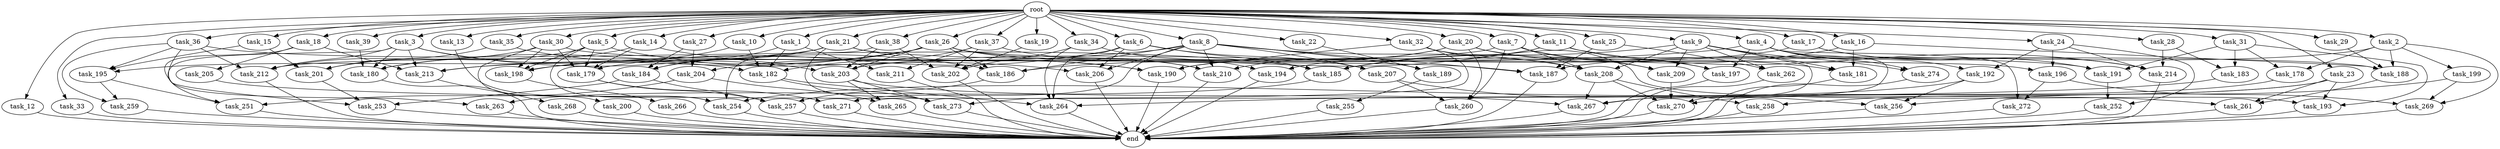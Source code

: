 digraph G {
  task_12 [size="2.048000"];
  task_199 [size="1099511627.776000"];
  task_36 [size="2.048000"];
  task_253 [size="1889785610.240000"];
  task_19 [size="2.048000"];
  task_196 [size="1168231104.512000"];
  root [size="0.000000"];
  task_10 [size="2.048000"];
  task_18 [size="2.048000"];
  task_189 [size="1941325217.792000"];
  task_183 [size="343597383.680000"];
  task_4 [size="2.048000"];
  task_259 [size="1460288880.640000"];
  task_268 [size="841813590.016000"];
  task_260 [size="1752346656.768000"];
  task_33 [size="2.048000"];
  task_273 [size="2783138807.808000"];
  task_257 [size="1202590842.880000"];
  task_205 [size="841813590.016000"];
  task_15 [size="2.048000"];
  task_5 [size="2.048000"];
  end [size="0.000000"];
  task_264 [size="2920577761.280000"];
  task_206 [size="2216203124.736000"];
  task_14 [size="2.048000"];
  task_256 [size="412316860.416000"];
  task_21 [size="2.048000"];
  task_38 [size="2.048000"];
  task_252 [size="1941325217.792000"];
  task_16 [size="2.048000"];
  task_270 [size="2370821947.392000"];
  task_7 [size="2.048000"];
  task_24 [size="2.048000"];
  task_27 [size="2.048000"];
  task_271 [size="1254130450.432000"];
  task_254 [size="3607772528.640000"];
  task_203 [size="3092376453.120000"];
  task_211 [size="1374389534.720000"];
  task_26 [size="2.048000"];
  task_198 [size="3813930958.848000"];
  task_274 [size="309237645.312000"];
  task_209 [size="1838246002.688000"];
  task_272 [size="1254130450.432000"];
  task_30 [size="2.048000"];
  task_39 [size="2.048000"];
  task_213 [size="1700807049.216000"];
  task_200 [size="1717986918.400000"];
  task_214 [size="2027224563.712000"];
  task_197 [size="1425929142.272000"];
  task_179 [size="3934190043.136000"];
  task_255 [size="274877906.944000"];
  task_192 [size="1254130450.432000"];
  task_204 [size="498216206.336000"];
  task_201 [size="2783138807.808000"];
  task_17 [size="2.048000"];
  task_31 [size="2.048000"];
  task_258 [size="1941325217.792000"];
  task_193 [size="2216203124.736000"];
  task_194 [size="1529008357.376000"];
  task_2 [size="2.048000"];
  task_207 [size="1374389534.720000"];
  task_23 [size="2.048000"];
  task_3 [size="2.048000"];
  task_265 [size="1992864825.344000"];
  task_266 [size="1391569403.904000"];
  task_181 [size="1271310319.616000"];
  task_262 [size="584115552.256000"];
  task_184 [size="1236950581.248000"];
  task_22 [size="2.048000"];
  task_191 [size="2422361554.944000"];
  task_212 [size="3676492005.376000"];
  task_261 [size="2920577761.280000"];
  task_25 [size="2.048000"];
  task_267 [size="2783138807.808000"];
  task_28 [size="2.048000"];
  task_182 [size="1803886264.320000"];
  task_35 [size="2.048000"];
  task_190 [size="2851858284.544000"];
  task_6 [size="2.048000"];
  task_32 [size="2.048000"];
  task_188 [size="2078764171.264000"];
  task_20 [size="2.048000"];
  task_251 [size="1168231104.512000"];
  task_9 [size="2.048000"];
  task_37 [size="2.048000"];
  task_180 [size="3521873182.720000"];
  task_1 [size="2.048000"];
  task_195 [size="2010044694.528000"];
  task_185 [size="1546188226.560000"];
  task_186 [size="2233382993.920000"];
  task_34 [size="2.048000"];
  task_187 [size="3058016714.752000"];
  task_263 [size="1271310319.616000"];
  task_202 [size="2834678415.360000"];
  task_29 [size="2.048000"];
  task_8 [size="2.048000"];
  task_178 [size="1374389534.720000"];
  task_13 [size="2.048000"];
  task_269 [size="2267742732.288000"];
  task_208 [size="2937757630.464000"];
  task_11 [size="2.048000"];
  task_210 [size="2645699854.336000"];

  task_12 -> end [size="1.000000"];
  task_199 -> task_256 [size="33554432.000000"];
  task_199 -> task_269 [size="33554432.000000"];
  task_36 -> task_263 [size="411041792.000000"];
  task_36 -> task_195 [size="411041792.000000"];
  task_36 -> task_185 [size="411041792.000000"];
  task_36 -> task_212 [size="411041792.000000"];
  task_36 -> task_259 [size="411041792.000000"];
  task_253 -> end [size="1.000000"];
  task_19 -> task_202 [size="33554432.000000"];
  task_196 -> task_269 [size="536870912.000000"];
  task_196 -> task_272 [size="536870912.000000"];
  root -> task_12 [size="1.000000"];
  root -> task_35 [size="1.000000"];
  root -> task_14 [size="1.000000"];
  root -> task_36 [size="1.000000"];
  root -> task_37 [size="1.000000"];
  root -> task_6 [size="1.000000"];
  root -> task_32 [size="1.000000"];
  root -> task_38 [size="1.000000"];
  root -> task_19 [size="1.000000"];
  root -> task_13 [size="1.000000"];
  root -> task_20 [size="1.000000"];
  root -> task_16 [size="1.000000"];
  root -> task_9 [size="1.000000"];
  root -> task_31 [size="1.000000"];
  root -> task_10 [size="1.000000"];
  root -> task_1 [size="1.000000"];
  root -> task_18 [size="1.000000"];
  root -> task_5 [size="1.000000"];
  root -> task_2 [size="1.000000"];
  root -> task_4 [size="1.000000"];
  root -> task_27 [size="1.000000"];
  root -> task_11 [size="1.000000"];
  root -> task_23 [size="1.000000"];
  root -> task_3 [size="1.000000"];
  root -> task_26 [size="1.000000"];
  root -> task_7 [size="1.000000"];
  root -> task_34 [size="1.000000"];
  root -> task_17 [size="1.000000"];
  root -> task_33 [size="1.000000"];
  root -> task_15 [size="1.000000"];
  root -> task_22 [size="1.000000"];
  root -> task_29 [size="1.000000"];
  root -> task_8 [size="1.000000"];
  root -> task_30 [size="1.000000"];
  root -> task_39 [size="1.000000"];
  root -> task_25 [size="1.000000"];
  root -> task_24 [size="1.000000"];
  root -> task_21 [size="1.000000"];
  root -> task_28 [size="1.000000"];
  task_10 -> task_182 [size="75497472.000000"];
  task_10 -> task_198 [size="75497472.000000"];
  task_18 -> task_205 [size="411041792.000000"];
  task_18 -> task_213 [size="411041792.000000"];
  task_18 -> task_253 [size="411041792.000000"];
  task_189 -> task_255 [size="134217728.000000"];
  task_183 -> task_264 [size="679477248.000000"];
  task_4 -> task_197 [size="75497472.000000"];
  task_4 -> task_267 [size="75497472.000000"];
  task_4 -> task_213 [size="75497472.000000"];
  task_4 -> task_192 [size="75497472.000000"];
  task_4 -> task_274 [size="75497472.000000"];
  task_4 -> task_272 [size="75497472.000000"];
  task_259 -> end [size="1.000000"];
  task_268 -> end [size="1.000000"];
  task_260 -> end [size="1.000000"];
  task_33 -> end [size="1.000000"];
  task_273 -> end [size="1.000000"];
  task_257 -> end [size="1.000000"];
  task_205 -> task_261 [size="679477248.000000"];
  task_15 -> task_201 [size="536870912.000000"];
  task_15 -> task_195 [size="536870912.000000"];
  task_5 -> task_201 [size="411041792.000000"];
  task_5 -> task_206 [size="411041792.000000"];
  task_5 -> task_198 [size="411041792.000000"];
  task_5 -> task_179 [size="411041792.000000"];
  task_5 -> task_254 [size="411041792.000000"];
  task_264 -> end [size="1.000000"];
  task_206 -> end [size="1.000000"];
  task_14 -> task_180 [size="536870912.000000"];
  task_14 -> task_190 [size="536870912.000000"];
  task_14 -> task_179 [size="536870912.000000"];
  task_256 -> end [size="1.000000"];
  task_21 -> task_190 [size="33554432.000000"];
  task_21 -> task_184 [size="33554432.000000"];
  task_21 -> task_196 [size="33554432.000000"];
  task_21 -> task_195 [size="33554432.000000"];
  task_21 -> task_273 [size="33554432.000000"];
  task_38 -> task_202 [size="679477248.000000"];
  task_38 -> task_203 [size="679477248.000000"];
  task_38 -> task_254 [size="679477248.000000"];
  task_252 -> end [size="1.000000"];
  task_16 -> task_181 [size="134217728.000000"];
  task_16 -> task_185 [size="134217728.000000"];
  task_16 -> task_188 [size="134217728.000000"];
  task_270 -> end [size="1.000000"];
  task_7 -> task_197 [size="411041792.000000"];
  task_7 -> task_208 [size="411041792.000000"];
  task_7 -> task_209 [size="411041792.000000"];
  task_7 -> task_212 [size="411041792.000000"];
  task_7 -> task_260 [size="411041792.000000"];
  task_24 -> task_214 [size="536870912.000000"];
  task_24 -> task_252 [size="536870912.000000"];
  task_24 -> task_196 [size="536870912.000000"];
  task_24 -> task_192 [size="536870912.000000"];
  task_27 -> task_184 [size="33554432.000000"];
  task_27 -> task_204 [size="33554432.000000"];
  task_271 -> end [size="1.000000"];
  task_254 -> end [size="1.000000"];
  task_203 -> task_265 [size="838860800.000000"];
  task_203 -> task_273 [size="838860800.000000"];
  task_203 -> task_267 [size="838860800.000000"];
  task_211 -> end [size="1.000000"];
  task_26 -> task_180 [size="209715200.000000"];
  task_26 -> task_203 [size="209715200.000000"];
  task_26 -> task_186 [size="209715200.000000"];
  task_26 -> task_187 [size="209715200.000000"];
  task_26 -> task_213 [size="209715200.000000"];
  task_26 -> task_188 [size="209715200.000000"];
  task_26 -> task_204 [size="209715200.000000"];
  task_26 -> task_210 [size="209715200.000000"];
  task_198 -> task_266 [size="679477248.000000"];
  task_274 -> end [size="1.000000"];
  task_209 -> task_270 [size="134217728.000000"];
  task_272 -> end [size="1.000000"];
  task_30 -> task_179 [size="838860800.000000"];
  task_30 -> task_198 [size="838860800.000000"];
  task_30 -> task_191 [size="838860800.000000"];
  task_30 -> task_200 [size="838860800.000000"];
  task_30 -> task_212 [size="838860800.000000"];
  task_39 -> task_180 [size="838860800.000000"];
  task_213 -> task_268 [size="411041792.000000"];
  task_200 -> end [size="1.000000"];
  task_214 -> end [size="1.000000"];
  task_197 -> end [size="1.000000"];
  task_179 -> task_271 [size="75497472.000000"];
  task_179 -> task_257 [size="75497472.000000"];
  task_255 -> end [size="1.000000"];
  task_192 -> task_256 [size="134217728.000000"];
  task_192 -> task_254 [size="134217728.000000"];
  task_204 -> task_265 [size="134217728.000000"];
  task_204 -> task_251 [size="134217728.000000"];
  task_201 -> task_253 [size="209715200.000000"];
  task_17 -> task_214 [size="209715200.000000"];
  task_17 -> task_203 [size="209715200.000000"];
  task_17 -> task_191 [size="209715200.000000"];
  task_31 -> task_183 [size="134217728.000000"];
  task_31 -> task_178 [size="134217728.000000"];
  task_31 -> task_191 [size="134217728.000000"];
  task_31 -> task_193 [size="134217728.000000"];
  task_258 -> end [size="1.000000"];
  task_193 -> end [size="1.000000"];
  task_194 -> end [size="1.000000"];
  task_2 -> task_187 [size="536870912.000000"];
  task_2 -> task_269 [size="536870912.000000"];
  task_2 -> task_178 [size="536870912.000000"];
  task_2 -> task_199 [size="536870912.000000"];
  task_2 -> task_188 [size="536870912.000000"];
  task_207 -> task_256 [size="33554432.000000"];
  task_207 -> task_260 [size="33554432.000000"];
  task_23 -> task_258 [size="536870912.000000"];
  task_23 -> task_261 [size="536870912.000000"];
  task_23 -> task_270 [size="536870912.000000"];
  task_23 -> task_193 [size="536870912.000000"];
  task_3 -> task_182 [size="134217728.000000"];
  task_3 -> task_251 [size="134217728.000000"];
  task_3 -> task_186 [size="134217728.000000"];
  task_3 -> task_212 [size="134217728.000000"];
  task_3 -> task_180 [size="134217728.000000"];
  task_3 -> task_213 [size="134217728.000000"];
  task_265 -> end [size="1.000000"];
  task_266 -> end [size="1.000000"];
  task_181 -> end [size="1.000000"];
  task_262 -> end [size="1.000000"];
  task_184 -> task_257 [size="301989888.000000"];
  task_184 -> task_253 [size="301989888.000000"];
  task_22 -> task_189 [size="411041792.000000"];
  task_191 -> task_252 [size="411041792.000000"];
  task_212 -> end [size="1.000000"];
  task_261 -> end [size="1.000000"];
  task_25 -> task_187 [size="209715200.000000"];
  task_25 -> task_262 [size="209715200.000000"];
  task_267 -> end [size="1.000000"];
  task_28 -> task_183 [size="33554432.000000"];
  task_28 -> task_214 [size="33554432.000000"];
  task_182 -> task_273 [size="75497472.000000"];
  task_182 -> task_264 [size="75497472.000000"];
  task_35 -> task_201 [size="411041792.000000"];
  task_35 -> task_203 [size="411041792.000000"];
  task_190 -> end [size="1.000000"];
  task_6 -> task_206 [size="134217728.000000"];
  task_6 -> task_207 [size="134217728.000000"];
  task_6 -> task_179 [size="134217728.000000"];
  task_6 -> task_185 [size="134217728.000000"];
  task_6 -> task_264 [size="134217728.000000"];
  task_32 -> task_190 [size="411041792.000000"];
  task_32 -> task_273 [size="411041792.000000"];
  task_32 -> task_208 [size="411041792.000000"];
  task_32 -> task_193 [size="411041792.000000"];
  task_188 -> task_261 [size="209715200.000000"];
  task_20 -> task_190 [size="411041792.000000"];
  task_20 -> task_210 [size="411041792.000000"];
  task_20 -> task_260 [size="411041792.000000"];
  task_20 -> task_181 [size="411041792.000000"];
  task_20 -> task_209 [size="411041792.000000"];
  task_251 -> end [size="1.000000"];
  task_9 -> task_262 [size="75497472.000000"];
  task_9 -> task_185 [size="75497472.000000"];
  task_9 -> task_208 [size="75497472.000000"];
  task_9 -> task_270 [size="75497472.000000"];
  task_9 -> task_274 [size="75497472.000000"];
  task_9 -> task_209 [size="75497472.000000"];
  task_9 -> task_181 [size="75497472.000000"];
  task_37 -> task_182 [size="134217728.000000"];
  task_37 -> task_202 [size="134217728.000000"];
  task_37 -> task_211 [size="134217728.000000"];
  task_37 -> task_210 [size="134217728.000000"];
  task_180 -> end [size="1.000000"];
  task_1 -> task_182 [size="536870912.000000"];
  task_1 -> task_184 [size="536870912.000000"];
  task_1 -> task_211 [size="536870912.000000"];
  task_195 -> task_251 [size="301989888.000000"];
  task_195 -> task_259 [size="301989888.000000"];
  task_185 -> task_263 [size="209715200.000000"];
  task_186 -> task_257 [size="209715200.000000"];
  task_34 -> task_202 [size="536870912.000000"];
  task_34 -> task_194 [size="536870912.000000"];
  task_34 -> task_264 [size="536870912.000000"];
  task_187 -> end [size="1.000000"];
  task_263 -> end [size="1.000000"];
  task_202 -> end [size="1.000000"];
  task_29 -> task_188 [size="134217728.000000"];
  task_8 -> task_271 [size="536870912.000000"];
  task_8 -> task_206 [size="536870912.000000"];
  task_8 -> task_207 [size="536870912.000000"];
  task_8 -> task_186 [size="536870912.000000"];
  task_8 -> task_187 [size="536870912.000000"];
  task_8 -> task_198 [size="536870912.000000"];
  task_8 -> task_208 [size="536870912.000000"];
  task_8 -> task_189 [size="536870912.000000"];
  task_8 -> task_210 [size="536870912.000000"];
  task_178 -> task_267 [size="33554432.000000"];
  task_13 -> task_254 [size="536870912.000000"];
  task_269 -> end [size="1.000000"];
  task_208 -> task_258 [size="411041792.000000"];
  task_208 -> task_270 [size="411041792.000000"];
  task_208 -> task_267 [size="411041792.000000"];
  task_11 -> task_214 [size="209715200.000000"];
  task_11 -> task_197 [size="209715200.000000"];
  task_11 -> task_194 [size="209715200.000000"];
  task_11 -> task_186 [size="209715200.000000"];
  task_210 -> end [size="1.000000"];
}
